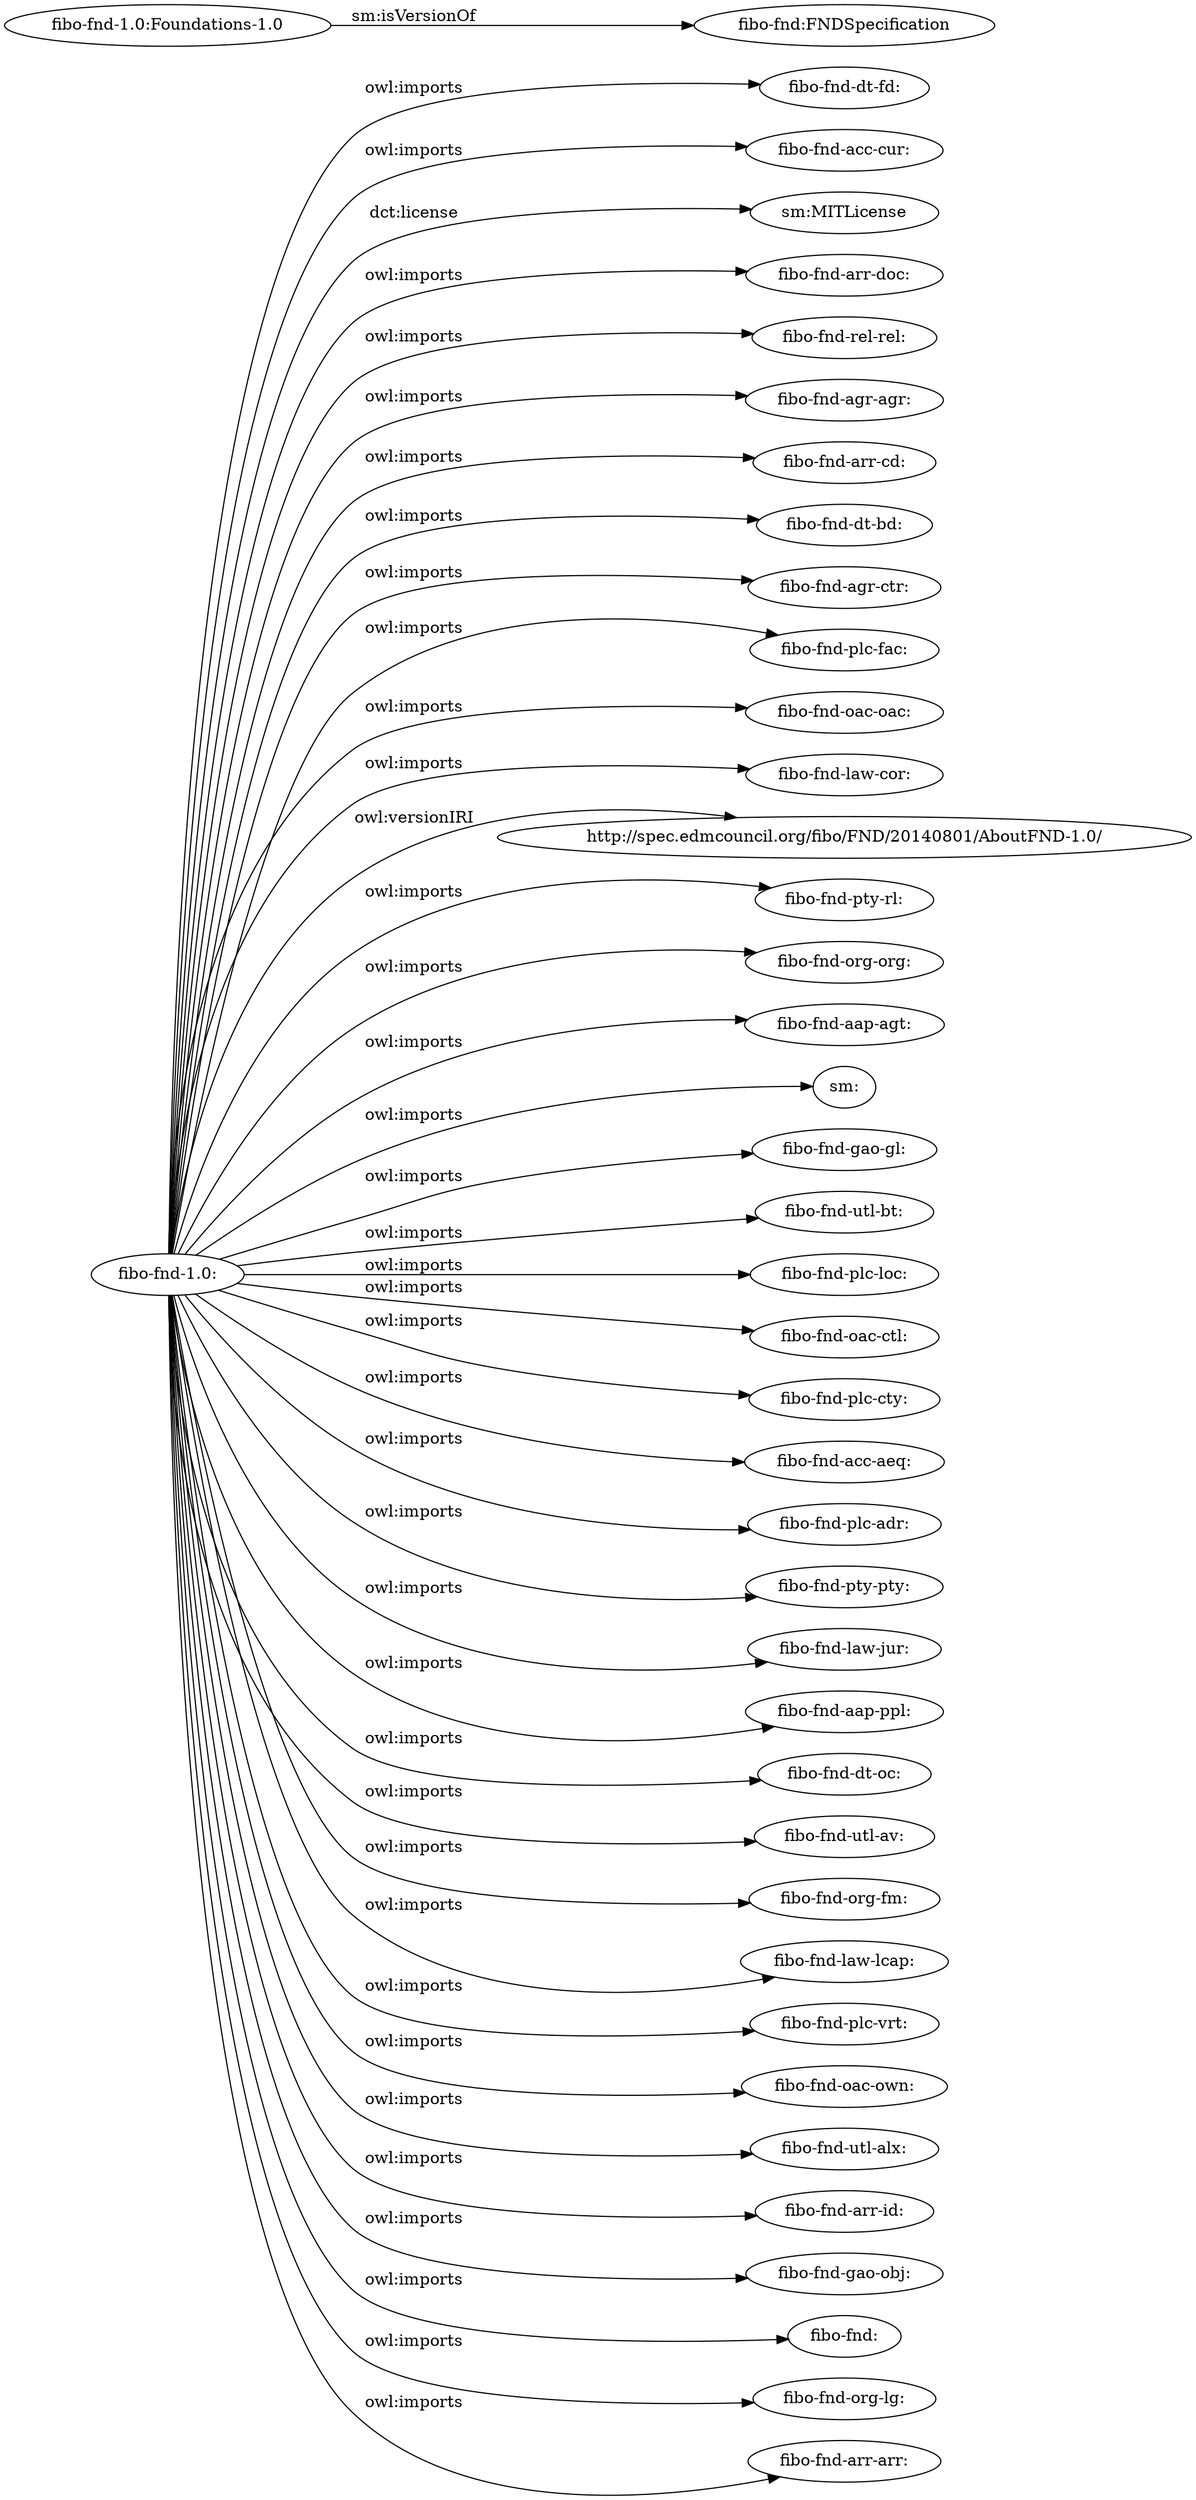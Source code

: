 digraph ar2dtool_diagram { 
rankdir=LR;
size="1501"
	"fibo-fnd-1.0:" -> "fibo-fnd-dt-fd:" [ label = "owl:imports" ];
	"fibo-fnd-1.0:" -> "fibo-fnd-acc-cur:" [ label = "owl:imports" ];
	"fibo-fnd-1.0:" -> "sm:MITLicense" [ label = "dct:license" ];
	"fibo-fnd-1.0:" -> "fibo-fnd-arr-doc:" [ label = "owl:imports" ];
	"fibo-fnd-1.0:" -> "fibo-fnd-rel-rel:" [ label = "owl:imports" ];
	"fibo-fnd-1.0:" -> "fibo-fnd-agr-agr:" [ label = "owl:imports" ];
	"fibo-fnd-1.0:" -> "fibo-fnd-arr-cd:" [ label = "owl:imports" ];
	"fibo-fnd-1.0:" -> "fibo-fnd-dt-bd:" [ label = "owl:imports" ];
	"fibo-fnd-1.0:" -> "fibo-fnd-agr-ctr:" [ label = "owl:imports" ];
	"fibo-fnd-1.0:" -> "fibo-fnd-plc-fac:" [ label = "owl:imports" ];
	"fibo-fnd-1.0:" -> "fibo-fnd-oac-oac:" [ label = "owl:imports" ];
	"fibo-fnd-1.0:" -> "fibo-fnd-law-cor:" [ label = "owl:imports" ];
	"fibo-fnd-1.0:" -> "http://spec.edmcouncil.org/fibo/FND/20140801/AboutFND-1.0/" [ label = "owl:versionIRI" ];
	"fibo-fnd-1.0:" -> "fibo-fnd-pty-rl:" [ label = "owl:imports" ];
	"fibo-fnd-1.0:" -> "fibo-fnd-org-org:" [ label = "owl:imports" ];
	"fibo-fnd-1.0:" -> "fibo-fnd-aap-agt:" [ label = "owl:imports" ];
	"fibo-fnd-1.0:" -> "sm:" [ label = "owl:imports" ];
	"fibo-fnd-1.0:" -> "fibo-fnd-gao-gl:" [ label = "owl:imports" ];
	"fibo-fnd-1.0:" -> "fibo-fnd-utl-bt:" [ label = "owl:imports" ];
	"fibo-fnd-1.0:" -> "fibo-fnd-plc-loc:" [ label = "owl:imports" ];
	"fibo-fnd-1.0:" -> "fibo-fnd-oac-ctl:" [ label = "owl:imports" ];
	"fibo-fnd-1.0:" -> "fibo-fnd-plc-cty:" [ label = "owl:imports" ];
	"fibo-fnd-1.0:" -> "fibo-fnd-acc-aeq:" [ label = "owl:imports" ];
	"fibo-fnd-1.0:" -> "fibo-fnd-plc-adr:" [ label = "owl:imports" ];
	"fibo-fnd-1.0:" -> "fibo-fnd-pty-pty:" [ label = "owl:imports" ];
	"fibo-fnd-1.0:" -> "fibo-fnd-law-jur:" [ label = "owl:imports" ];
	"fibo-fnd-1.0:" -> "fibo-fnd-aap-ppl:" [ label = "owl:imports" ];
	"fibo-fnd-1.0:" -> "fibo-fnd-dt-oc:" [ label = "owl:imports" ];
	"fibo-fnd-1.0:" -> "fibo-fnd-utl-av:" [ label = "owl:imports" ];
	"fibo-fnd-1.0:" -> "fibo-fnd-org-fm:" [ label = "owl:imports" ];
	"fibo-fnd-1.0:" -> "fibo-fnd-law-lcap:" [ label = "owl:imports" ];
	"fibo-fnd-1.0:" -> "fibo-fnd-plc-vrt:" [ label = "owl:imports" ];
	"fibo-fnd-1.0:" -> "fibo-fnd-oac-own:" [ label = "owl:imports" ];
	"fibo-fnd-1.0:" -> "fibo-fnd-utl-alx:" [ label = "owl:imports" ];
	"fibo-fnd-1.0:" -> "fibo-fnd-arr-id:" [ label = "owl:imports" ];
	"fibo-fnd-1.0:" -> "fibo-fnd-gao-obj:" [ label = "owl:imports" ];
	"fibo-fnd-1.0:" -> "fibo-fnd:" [ label = "owl:imports" ];
	"fibo-fnd-1.0:" -> "fibo-fnd-org-lg:" [ label = "owl:imports" ];
	"fibo-fnd-1.0:" -> "fibo-fnd-arr-arr:" [ label = "owl:imports" ];
	"fibo-fnd-1.0:Foundations-1.0" -> "fibo-fnd:FNDSpecification" [ label = "sm:isVersionOf" ];

}
